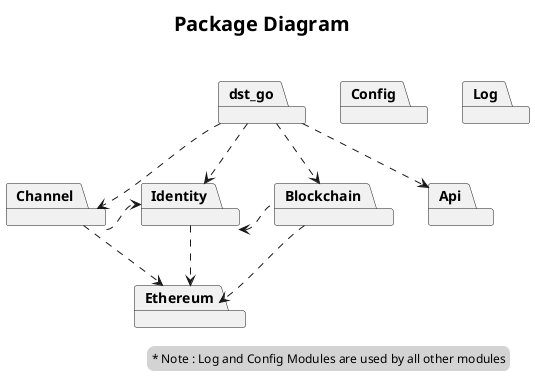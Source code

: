 @startuml package_diagram
title Package Diagram\n

skinparam {
    ComponentStyle uml2
    TitleFontSize 20
    ClassFontSize 16
    LegendFontSize 12
    LegendBackgroundColor LightGrey
    LegendBorderColor White
}


package Api
package Channel
package Identity
package Blockchain
package Config
package Log
package dst_go
package Ethereum

hide circle
hide empty members

dst_go ..> Blockchain
dst_go ..> Channel
dst_go ..> Identity
dst_go ..> Api
Blockchain .left.> Identity
Channel .right.> Identity

Blockchain ..> Ethereum
Identity ..> Ethereum
Channel ..> Ethereum

legend bottom right
    ~* Note : Log and Config Modules are used by all other modules
endlegend

@enduml
